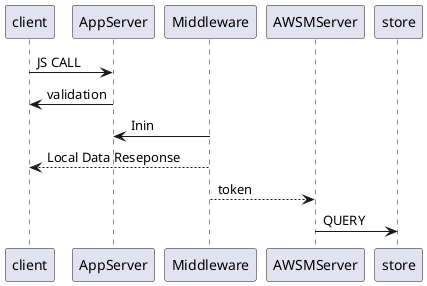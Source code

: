 @startuml

client -> AppServer : JS CALL
AppServer ->client: validation
Middleware -> AppServer: Inin
Middleware --> client: Local Data Reseponse
Middleware --> AWSMServer: token
AWSMServer -> store : QUERY




@enduml